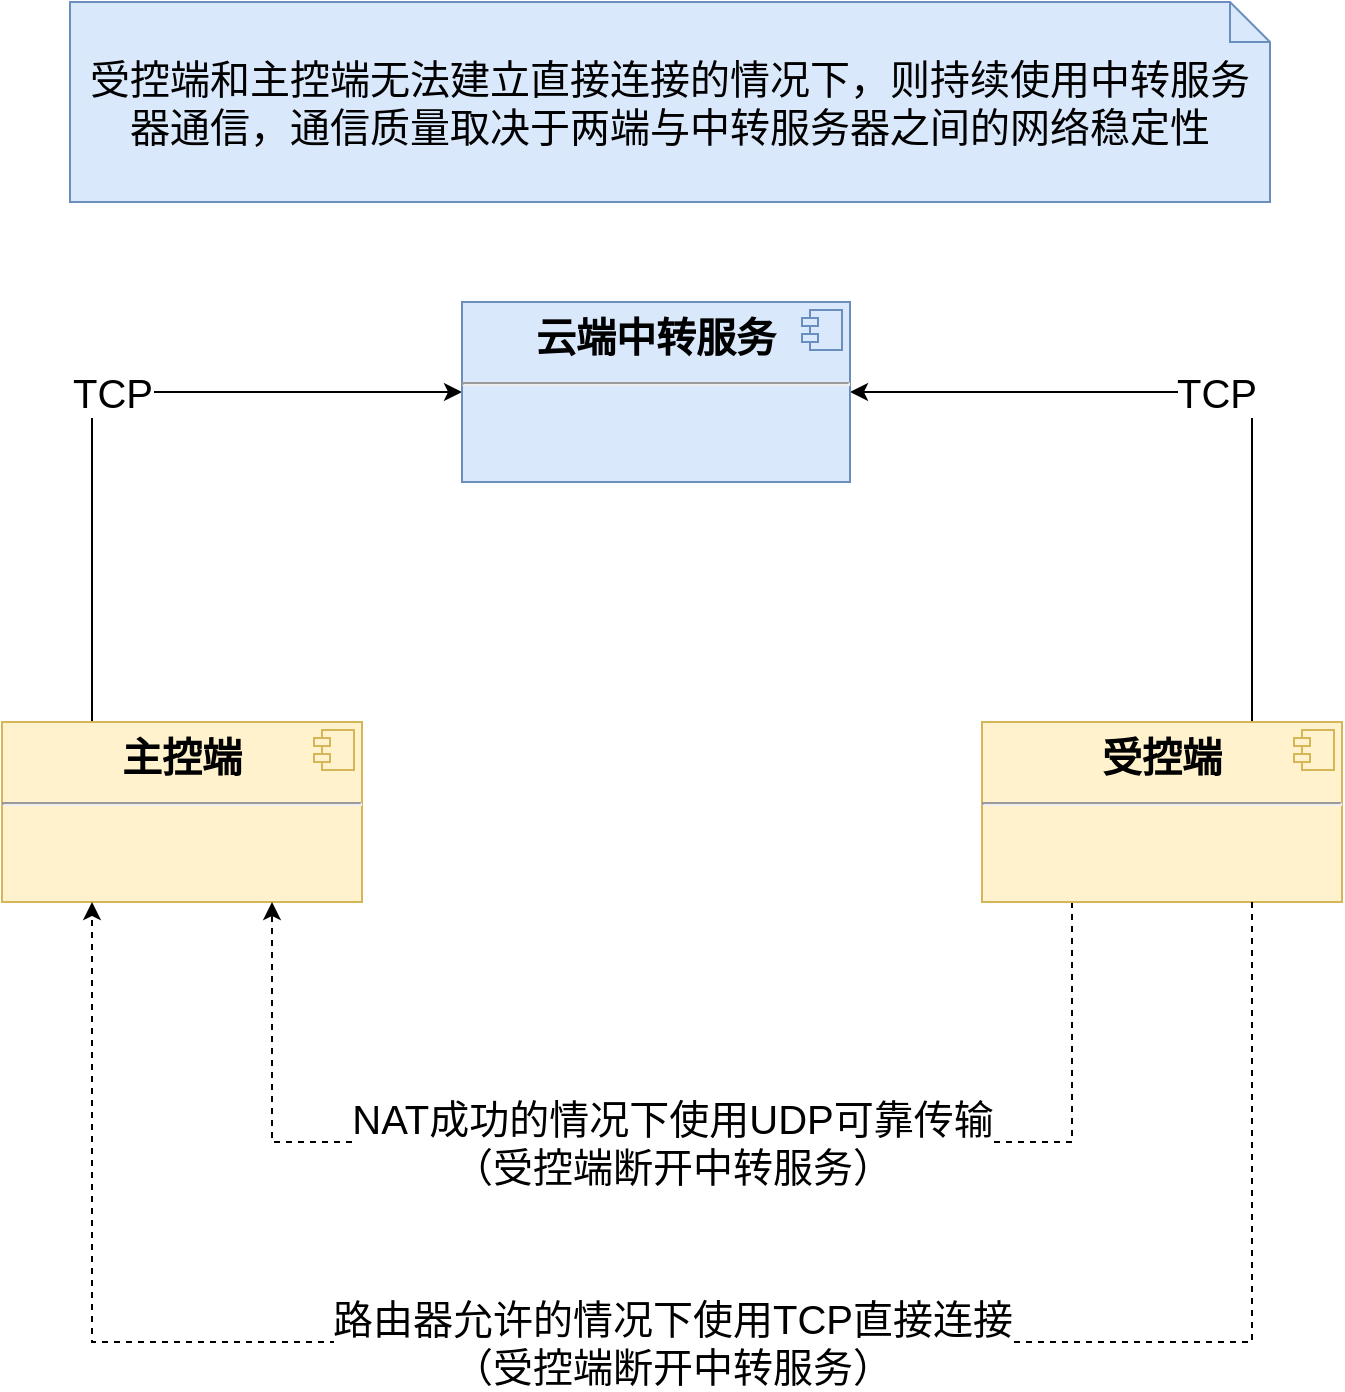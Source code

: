 <mxfile version="22.0.4" type="github">
  <diagram name="第 1 页" id="c3tpg9IanGo3FgfKbMrP">
    <mxGraphModel dx="2026" dy="1145" grid="1" gridSize="10" guides="1" tooltips="1" connect="1" arrows="1" fold="1" page="1" pageScale="1" pageWidth="827" pageHeight="1169" math="0" shadow="0">
      <root>
        <mxCell id="0" />
        <mxCell id="1" parent="0" />
        <mxCell id="kSbYRbFgHYH_PkyUjedo-7" value="TCP" style="edgeStyle=orthogonalEdgeStyle;rounded=0;orthogonalLoop=1;jettySize=auto;html=1;entryX=0;entryY=0.5;entryDx=0;entryDy=0;exitX=0.25;exitY=0;exitDx=0;exitDy=0;fontSize=20;" edge="1" parent="1" source="kSbYRbFgHYH_PkyUjedo-1" target="kSbYRbFgHYH_PkyUjedo-5">
          <mxGeometry relative="1" as="geometry">
            <Array as="points">
              <mxPoint x="125" y="435" />
            </Array>
          </mxGeometry>
        </mxCell>
        <mxCell id="kSbYRbFgHYH_PkyUjedo-1" value="&lt;p style=&quot;margin: 6px 0px 0px; text-align: center; font-size: 20px;&quot;&gt;&lt;b style=&quot;font-size: 20px;&quot;&gt;主控端&lt;/b&gt;&lt;/p&gt;&lt;hr style=&quot;font-size: 20px;&quot;&gt;&lt;p style=&quot;margin: 0px 0px 0px 8px; font-size: 20px;&quot;&gt;&lt;br style=&quot;font-size: 20px;&quot;&gt;&lt;/p&gt;" style="align=left;overflow=fill;html=1;dropTarget=0;whiteSpace=wrap;fontSize=20;fillColor=#fff2cc;strokeColor=#d6b656;" vertex="1" parent="1">
          <mxGeometry x="80" y="600" width="180" height="90" as="geometry" />
        </mxCell>
        <mxCell id="kSbYRbFgHYH_PkyUjedo-2" value="" style="shape=component;jettyWidth=8;jettyHeight=4;fontSize=20;fillColor=#fff2cc;strokeColor=#d6b656;" vertex="1" parent="kSbYRbFgHYH_PkyUjedo-1">
          <mxGeometry x="1" width="20" height="20" relative="1" as="geometry">
            <mxPoint x="-24" y="4" as="offset" />
          </mxGeometry>
        </mxCell>
        <mxCell id="kSbYRbFgHYH_PkyUjedo-8" value="TCP" style="edgeStyle=orthogonalEdgeStyle;rounded=0;orthogonalLoop=1;jettySize=auto;html=1;entryX=1;entryY=0.5;entryDx=0;entryDy=0;exitX=0.75;exitY=0;exitDx=0;exitDy=0;fontSize=20;" edge="1" parent="1" source="kSbYRbFgHYH_PkyUjedo-3" target="kSbYRbFgHYH_PkyUjedo-5">
          <mxGeometry relative="1" as="geometry" />
        </mxCell>
        <mxCell id="kSbYRbFgHYH_PkyUjedo-10" value="NAT成功的情况下使用UDP可靠传输&lt;br&gt;（受控端断开中转服务）" style="edgeStyle=orthogonalEdgeStyle;rounded=0;orthogonalLoop=1;jettySize=auto;html=1;entryX=0.75;entryY=1;entryDx=0;entryDy=0;exitX=0.25;exitY=1;exitDx=0;exitDy=0;fontSize=20;dashed=1;" edge="1" parent="1" source="kSbYRbFgHYH_PkyUjedo-3" target="kSbYRbFgHYH_PkyUjedo-1">
          <mxGeometry relative="1" as="geometry">
            <Array as="points">
              <mxPoint x="615" y="810" />
              <mxPoint x="215" y="810" />
            </Array>
          </mxGeometry>
        </mxCell>
        <mxCell id="kSbYRbFgHYH_PkyUjedo-3" value="&lt;p style=&quot;margin: 6px 0px 0px; text-align: center; font-size: 20px;&quot;&gt;&lt;b style=&quot;font-size: 20px;&quot;&gt;受控端&lt;/b&gt;&lt;/p&gt;&lt;hr style=&quot;font-size: 20px;&quot;&gt;&lt;p style=&quot;margin: 0px 0px 0px 8px; font-size: 20px;&quot;&gt;&lt;br style=&quot;font-size: 20px;&quot;&gt;&lt;/p&gt;" style="align=left;overflow=fill;html=1;dropTarget=0;whiteSpace=wrap;fontSize=20;fillColor=#fff2cc;strokeColor=#d6b656;" vertex="1" parent="1">
          <mxGeometry x="570" y="600" width="180" height="90" as="geometry" />
        </mxCell>
        <mxCell id="kSbYRbFgHYH_PkyUjedo-4" value="" style="shape=component;jettyWidth=8;jettyHeight=4;fontSize=20;fillColor=#fff2cc;strokeColor=#d6b656;" vertex="1" parent="kSbYRbFgHYH_PkyUjedo-3">
          <mxGeometry x="1" width="20" height="20" relative="1" as="geometry">
            <mxPoint x="-24" y="4" as="offset" />
          </mxGeometry>
        </mxCell>
        <mxCell id="kSbYRbFgHYH_PkyUjedo-5" value="&lt;p style=&quot;margin: 6px 0px 0px; text-align: center; font-size: 20px;&quot;&gt;&lt;b style=&quot;font-size: 20px;&quot;&gt;云端中转服务&lt;/b&gt;&lt;/p&gt;&lt;hr style=&quot;font-size: 20px;&quot;&gt;&lt;p style=&quot;margin: 0px 0px 0px 8px; font-size: 20px;&quot;&gt;&lt;br style=&quot;font-size: 20px;&quot;&gt;&lt;/p&gt;" style="align=left;overflow=fill;html=1;dropTarget=0;whiteSpace=wrap;fontSize=20;fillColor=#dae8fc;strokeColor=#6c8ebf;" vertex="1" parent="1">
          <mxGeometry x="310" y="390" width="194" height="90" as="geometry" />
        </mxCell>
        <mxCell id="kSbYRbFgHYH_PkyUjedo-6" value="" style="shape=component;jettyWidth=8;jettyHeight=4;fontSize=20;fillColor=#dae8fc;strokeColor=#6c8ebf;" vertex="1" parent="kSbYRbFgHYH_PkyUjedo-5">
          <mxGeometry x="1" width="20" height="20" relative="1" as="geometry">
            <mxPoint x="-24" y="4" as="offset" />
          </mxGeometry>
        </mxCell>
        <mxCell id="kSbYRbFgHYH_PkyUjedo-11" value="路由器允许的情况下使用TCP直接连接&lt;br&gt;（受控端断开中转服务）" style="edgeStyle=orthogonalEdgeStyle;rounded=0;orthogonalLoop=1;jettySize=auto;html=1;entryX=0.25;entryY=1;entryDx=0;entryDy=0;exitX=0.75;exitY=1;exitDx=0;exitDy=0;fontSize=20;dashed=1;" edge="1" parent="1" source="kSbYRbFgHYH_PkyUjedo-3" target="kSbYRbFgHYH_PkyUjedo-1">
          <mxGeometry relative="1" as="geometry">
            <mxPoint x="625" y="700" as="sourcePoint" />
            <mxPoint x="225" y="700" as="targetPoint" />
            <Array as="points">
              <mxPoint x="705" y="910" />
              <mxPoint x="125" y="910" />
            </Array>
          </mxGeometry>
        </mxCell>
        <mxCell id="kSbYRbFgHYH_PkyUjedo-13" value="受控端和主控端无法建立直接连接的情况下，则持续使用中转服务器通信，通信质量取决于两端与中转服务器之间的网络稳定性" style="shape=note;size=20;whiteSpace=wrap;html=1;fontSize=20;fillColor=#dae8fc;strokeColor=#6c8ebf;" vertex="1" parent="1">
          <mxGeometry x="114" y="240" width="600" height="100" as="geometry" />
        </mxCell>
      </root>
    </mxGraphModel>
  </diagram>
</mxfile>

